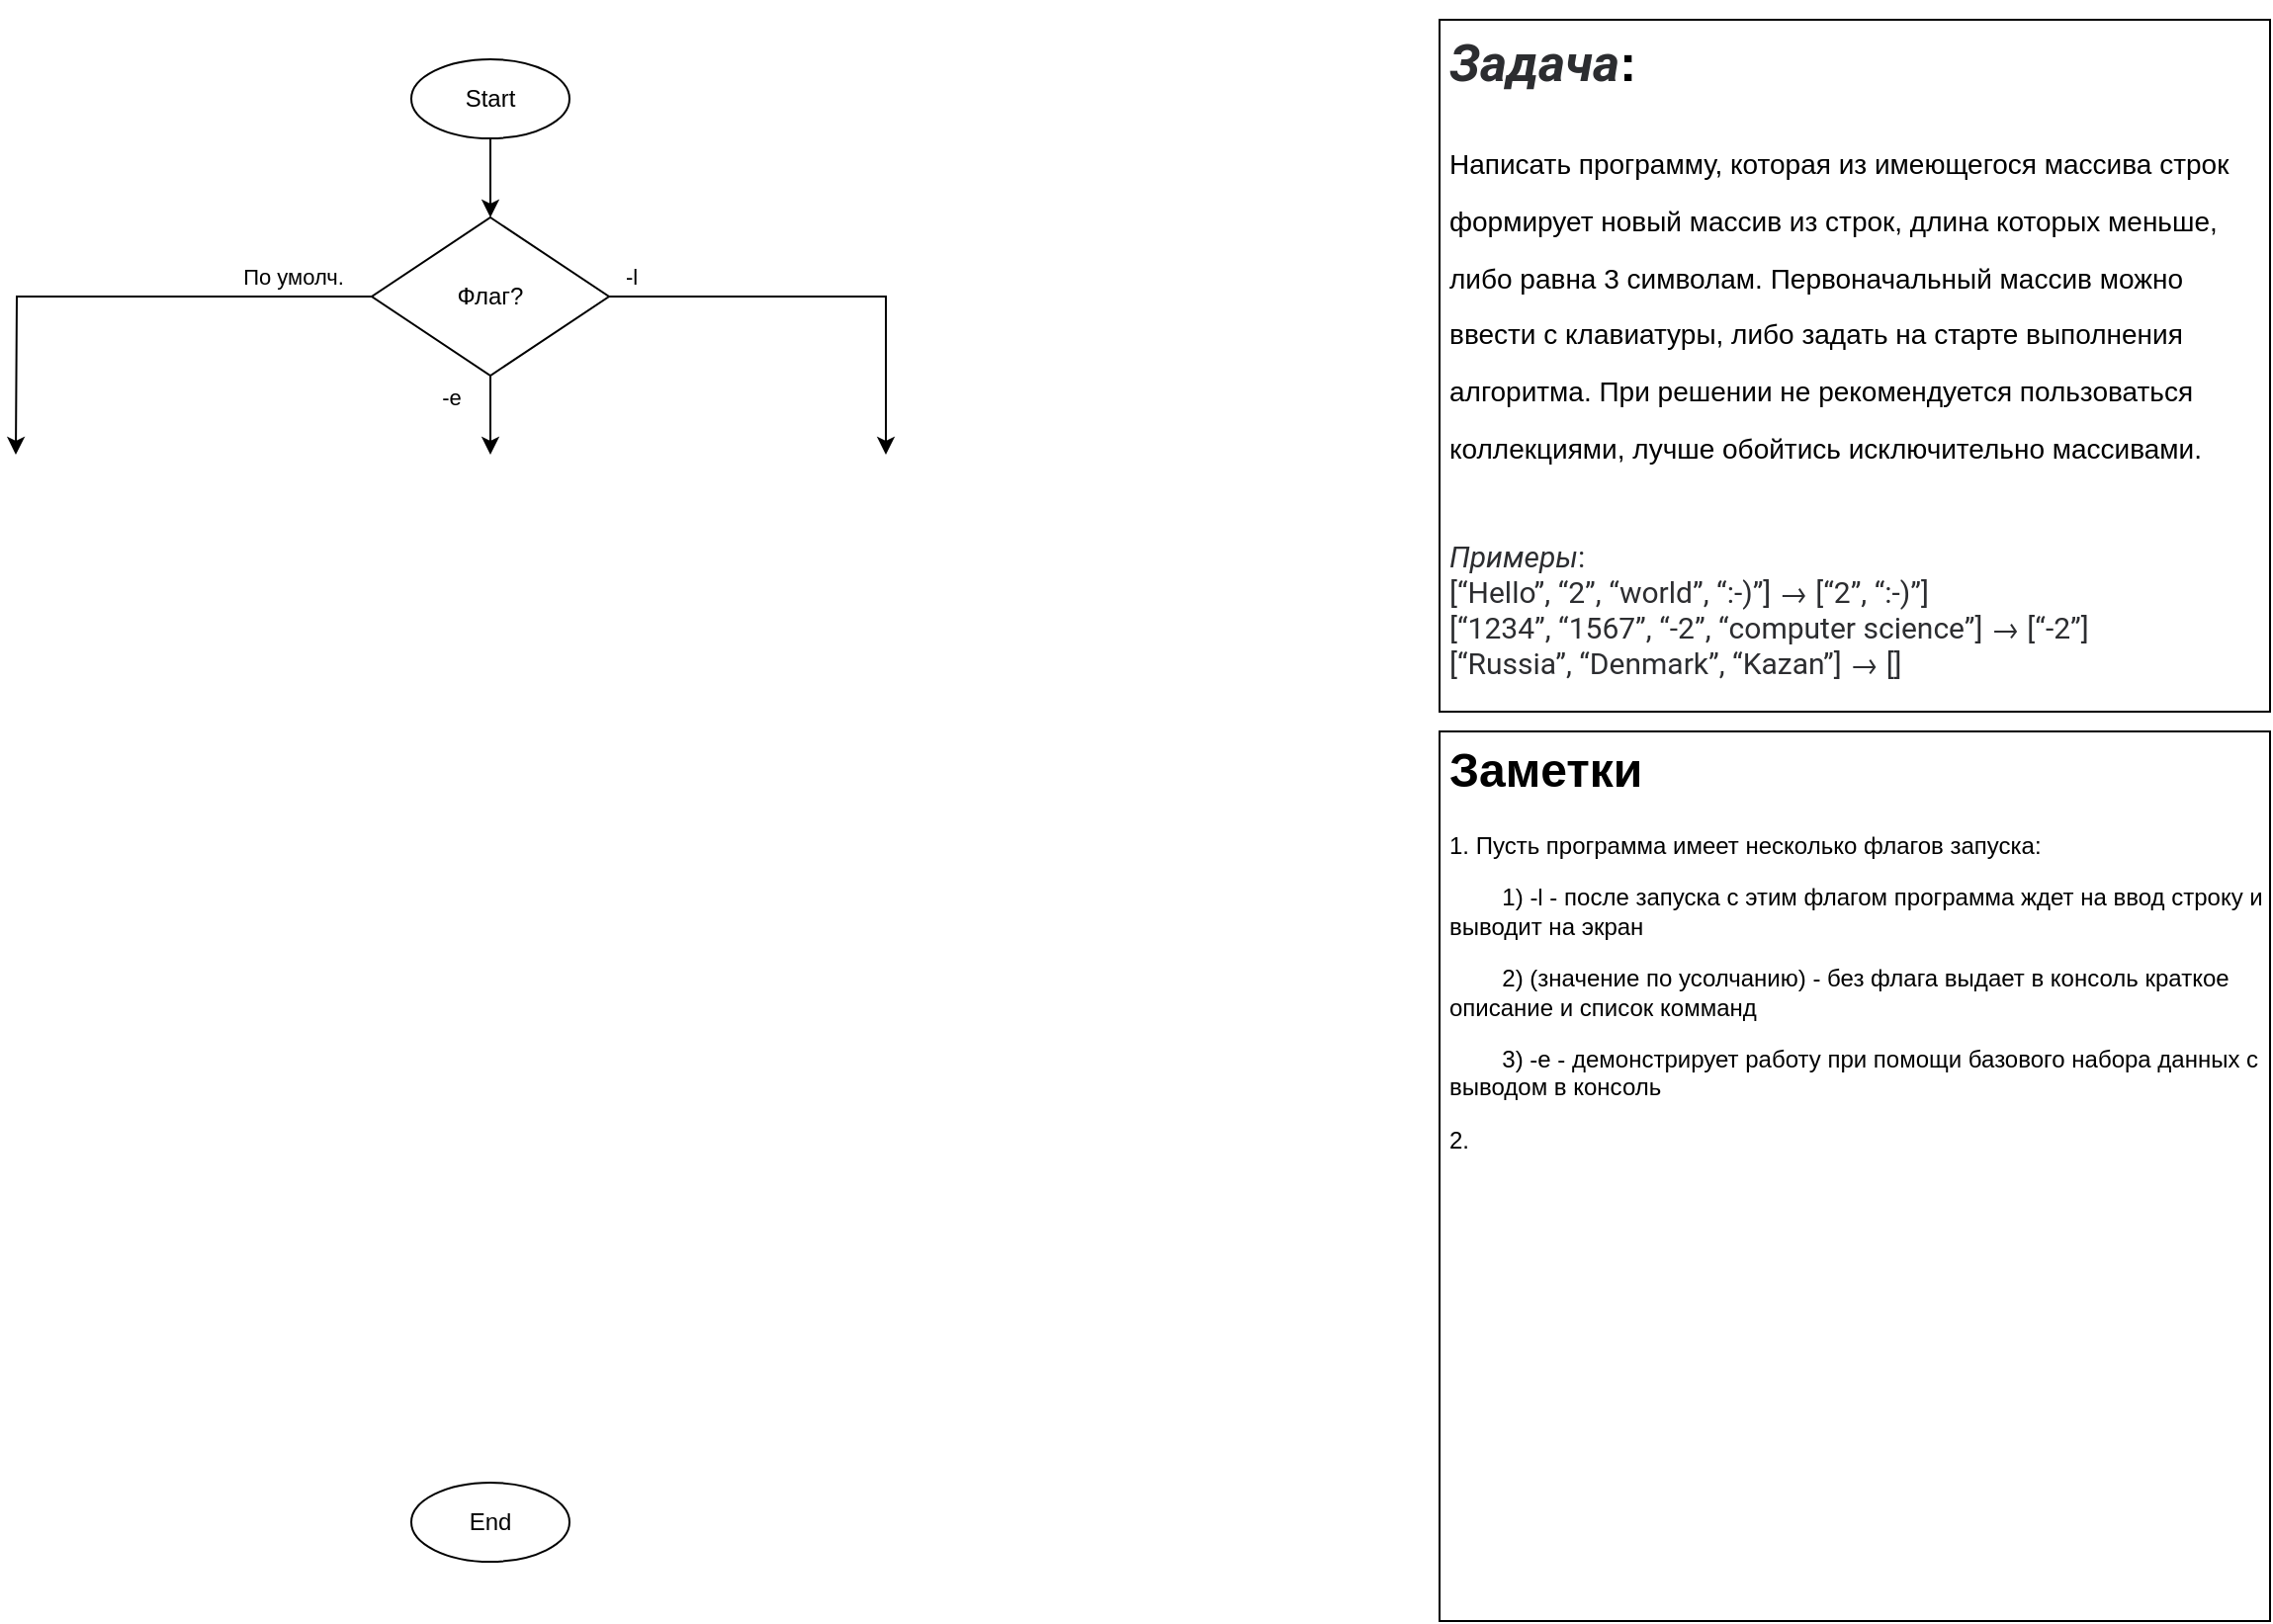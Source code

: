 <mxfile version="22.1.2" type="device">
  <diagram name="Страница 1" id="pv2W36bFjC1o42JSapMG">
    <mxGraphModel dx="930" dy="1199" grid="1" gridSize="10" guides="1" tooltips="1" connect="1" arrows="1" fold="1" page="1" pageScale="1" pageWidth="1920" pageHeight="1200" math="0" shadow="0">
      <root>
        <mxCell id="0" />
        <mxCell id="1" parent="0" />
        <mxCell id="-P6mRwowKEXQZiQl9OTc-1" value="&lt;h1 style=&quot;font-size: 26px;&quot;&gt;&lt;span style=&quot;background-color: rgb(255, 255, 255);&quot;&gt;&lt;em style=&quot;box-sizing: border-box; color: rgb(44, 45, 48); font-family: Onest, Roboto, &amp;quot;San Francisco&amp;quot;, &amp;quot;Helvetica Neue&amp;quot;, Helvetica, Arial;&quot;&gt;Задача&lt;/em&gt;:&lt;span style=&quot;font-weight: normal;&quot;&gt;&amp;nbsp;&lt;/span&gt;&lt;/span&gt;&lt;/h1&gt;&lt;h1&gt;&lt;span style=&quot;background-color: initial; font-weight: normal;&quot;&gt;&lt;font style=&quot;font-size: 14px;&quot;&gt;Написать программу, которая из имеющегося массива строк формирует новый массив из строк, длина которых меньше, либо равна 3 символам. Первоначальный массив можно ввести с клавиатуры, либо задать на старте выполнения алгоритма. При решении не рекомендуется пользоваться коллекциями, лучше обойтись исключительно массивами.&lt;/font&gt;&lt;/span&gt;&lt;br&gt;&lt;/h1&gt;&lt;p&gt;&lt;a style=&quot;box-sizing: border-box; background-color: rgb(255, 255, 255); color: rgb(37, 133, 238); cursor: pointer; overflow-wrap: break-word; font-family: Onest, Roboto, &amp;quot;San Francisco&amp;quot;, &amp;quot;Helvetica Neue&amp;quot;, Helvetica, Arial; font-size: 15px;&quot; target=&quot;_blank&quot; href=&quot;https://gb.ru/lessons/383191/homework&quot;&gt;&lt;/a&gt;&lt;br style=&quot;box-sizing: border-box; color: rgb(44, 45, 48); font-family: Onest, Roboto, &amp;quot;San Francisco&amp;quot;, &amp;quot;Helvetica Neue&amp;quot;, Helvetica, Arial; font-size: 15px; background-color: rgb(255, 255, 255);&quot;&gt;&lt;em style=&quot;box-sizing: border-box; color: rgb(44, 45, 48); font-family: Onest, Roboto, &amp;quot;San Francisco&amp;quot;, &amp;quot;Helvetica Neue&amp;quot;, Helvetica, Arial; font-size: 15px; background-color: rgb(255, 255, 255);&quot;&gt;Примеры&lt;/em&gt;&lt;span style=&quot;color: rgb(44, 45, 48); font-family: Onest, Roboto, &amp;quot;San Francisco&amp;quot;, &amp;quot;Helvetica Neue&amp;quot;, Helvetica, Arial; font-size: 15px; background-color: rgb(255, 255, 255);&quot;&gt;:&lt;/span&gt;&lt;br style=&quot;box-sizing: border-box; color: rgb(44, 45, 48); font-family: Onest, Roboto, &amp;quot;San Francisco&amp;quot;, &amp;quot;Helvetica Neue&amp;quot;, Helvetica, Arial; font-size: 15px; background-color: rgb(255, 255, 255);&quot;&gt;&lt;span style=&quot;color: rgb(44, 45, 48); font-family: Onest, Roboto, &amp;quot;San Francisco&amp;quot;, &amp;quot;Helvetica Neue&amp;quot;, Helvetica, Arial; font-size: 15px; background-color: rgb(255, 255, 255);&quot;&gt;[“Hello”, “2”, “world”, “:-)”] → [“2”, “:-)”]&lt;/span&gt;&lt;br style=&quot;box-sizing: border-box; color: rgb(44, 45, 48); font-family: Onest, Roboto, &amp;quot;San Francisco&amp;quot;, &amp;quot;Helvetica Neue&amp;quot;, Helvetica, Arial; font-size: 15px; background-color: rgb(255, 255, 255);&quot;&gt;&lt;span style=&quot;color: rgb(44, 45, 48); font-family: Onest, Roboto, &amp;quot;San Francisco&amp;quot;, &amp;quot;Helvetica Neue&amp;quot;, Helvetica, Arial; font-size: 15px; background-color: rgb(255, 255, 255);&quot;&gt;[“1234”, “1567”, “-2”, “computer science”] → [“-2”]&lt;/span&gt;&lt;br style=&quot;box-sizing: border-box; color: rgb(44, 45, 48); font-family: Onest, Roboto, &amp;quot;San Francisco&amp;quot;, &amp;quot;Helvetica Neue&amp;quot;, Helvetica, Arial; font-size: 15px; background-color: rgb(255, 255, 255);&quot;&gt;&lt;span style=&quot;color: rgb(44, 45, 48); font-family: Onest, Roboto, &amp;quot;San Francisco&amp;quot;, &amp;quot;Helvetica Neue&amp;quot;, Helvetica, Arial; font-size: 15px; background-color: rgb(255, 255, 255);&quot;&gt;[“Russia”, “Denmark”, “Kazan”] → []&lt;/span&gt;&lt;br&gt;&lt;/p&gt;" style="text;html=1;strokeColor=default;fillColor=default;spacing=5;spacingTop=-20;whiteSpace=wrap;overflow=hidden;rounded=0;" parent="1" vertex="1">
          <mxGeometry x="840" y="60" width="420" height="350" as="geometry" />
        </mxCell>
        <mxCell id="-P6mRwowKEXQZiQl9OTc-5" value="" style="edgeStyle=orthogonalEdgeStyle;rounded=0;orthogonalLoop=1;jettySize=auto;html=1;" parent="1" source="-P6mRwowKEXQZiQl9OTc-2" target="-P6mRwowKEXQZiQl9OTc-4" edge="1">
          <mxGeometry relative="1" as="geometry" />
        </mxCell>
        <mxCell id="-P6mRwowKEXQZiQl9OTc-2" value="Start" style="ellipse;whiteSpace=wrap;html=1;" parent="1" vertex="1">
          <mxGeometry x="320" y="80" width="80" height="40" as="geometry" />
        </mxCell>
        <mxCell id="-P6mRwowKEXQZiQl9OTc-3" value="End" style="ellipse;whiteSpace=wrap;html=1;" parent="1" vertex="1">
          <mxGeometry x="320" y="800" width="80" height="40" as="geometry" />
        </mxCell>
        <mxCell id="-P6mRwowKEXQZiQl9OTc-8" style="edgeStyle=orthogonalEdgeStyle;rounded=0;orthogonalLoop=1;jettySize=auto;html=1;" parent="1" source="-P6mRwowKEXQZiQl9OTc-4" edge="1">
          <mxGeometry relative="1" as="geometry">
            <mxPoint x="120" y="280" as="targetPoint" />
          </mxGeometry>
        </mxCell>
        <mxCell id="-P6mRwowKEXQZiQl9OTc-9" value="По умолч." style="edgeLabel;html=1;align=center;verticalAlign=middle;resizable=0;points=[];" parent="-P6mRwowKEXQZiQl9OTc-8" vertex="1" connectable="0">
          <mxGeometry x="-0.013" y="3" relative="1" as="geometry">
            <mxPoint x="88" y="-13" as="offset" />
          </mxGeometry>
        </mxCell>
        <mxCell id="-P6mRwowKEXQZiQl9OTc-10" style="edgeStyle=orthogonalEdgeStyle;rounded=0;orthogonalLoop=1;jettySize=auto;html=1;exitX=0.5;exitY=1;exitDx=0;exitDy=0;" parent="1" source="-P6mRwowKEXQZiQl9OTc-4" edge="1">
          <mxGeometry relative="1" as="geometry">
            <mxPoint x="360" y="280" as="targetPoint" />
            <Array as="points">
              <mxPoint x="360" y="260" />
              <mxPoint x="360" y="260" />
            </Array>
          </mxGeometry>
        </mxCell>
        <mxCell id="-P6mRwowKEXQZiQl9OTc-11" value="-e" style="edgeLabel;html=1;align=center;verticalAlign=middle;resizable=0;points=[];" parent="-P6mRwowKEXQZiQl9OTc-10" vertex="1" connectable="0">
          <mxGeometry x="0.216" y="-1" relative="1" as="geometry">
            <mxPoint x="-19" y="-14" as="offset" />
          </mxGeometry>
        </mxCell>
        <mxCell id="-P6mRwowKEXQZiQl9OTc-14" style="edgeStyle=orthogonalEdgeStyle;rounded=0;orthogonalLoop=1;jettySize=auto;html=1;" parent="1" source="-P6mRwowKEXQZiQl9OTc-4" edge="1">
          <mxGeometry relative="1" as="geometry">
            <mxPoint x="560" y="280" as="targetPoint" />
            <Array as="points">
              <mxPoint x="560" y="200" />
            </Array>
          </mxGeometry>
        </mxCell>
        <mxCell id="-P6mRwowKEXQZiQl9OTc-15" value="-l" style="edgeLabel;html=1;align=center;verticalAlign=middle;resizable=0;points=[];" parent="-P6mRwowKEXQZiQl9OTc-14" vertex="1" connectable="0">
          <mxGeometry x="-0.603" y="-1" relative="1" as="geometry">
            <mxPoint x="-33" y="-11" as="offset" />
          </mxGeometry>
        </mxCell>
        <mxCell id="-P6mRwowKEXQZiQl9OTc-4" value="Флаг?" style="rhombus;whiteSpace=wrap;html=1;" parent="1" vertex="1">
          <mxGeometry x="300" y="160" width="120" height="80" as="geometry" />
        </mxCell>
        <mxCell id="-P6mRwowKEXQZiQl9OTc-6" value="&lt;h1&gt;Заметки&lt;/h1&gt;&lt;p&gt;1. Пусть программа имеет несколько флагов запуска:&lt;/p&gt;&lt;p&gt;&lt;span style=&quot;background-color: initial; white-space: pre;&quot;&gt;&#x9;&lt;/span&gt;1&lt;span style=&quot;background-color: initial;&quot;&gt;) -l - после запуска с этим флагом программа ждет на ввод строку и выводит на экран&lt;/span&gt;&lt;/p&gt;&lt;p&gt;&lt;span style=&quot;white-space: pre;&quot;&gt;&#x9;&lt;/span&gt;2) (значение по усолчанию) - без флага выдает в консоль краткое описание и список комманд&lt;br&gt;&lt;/p&gt;&lt;p&gt;&lt;span style=&quot;white-space: pre;&quot;&gt;&#x9;&lt;/span&gt;3) -e - демонстрирует работу при помощи базового набора данных с выводом в консоль&lt;/p&gt;&lt;p&gt;2.&amp;nbsp;&lt;/p&gt;&lt;p&gt;&lt;br&gt;&lt;/p&gt;" style="text;html=1;strokeColor=default;fillColor=default;spacing=5;spacingTop=-20;whiteSpace=wrap;overflow=hidden;rounded=0;" parent="1" vertex="1">
          <mxGeometry x="840" y="420" width="420" height="450" as="geometry" />
        </mxCell>
      </root>
    </mxGraphModel>
  </diagram>
</mxfile>
